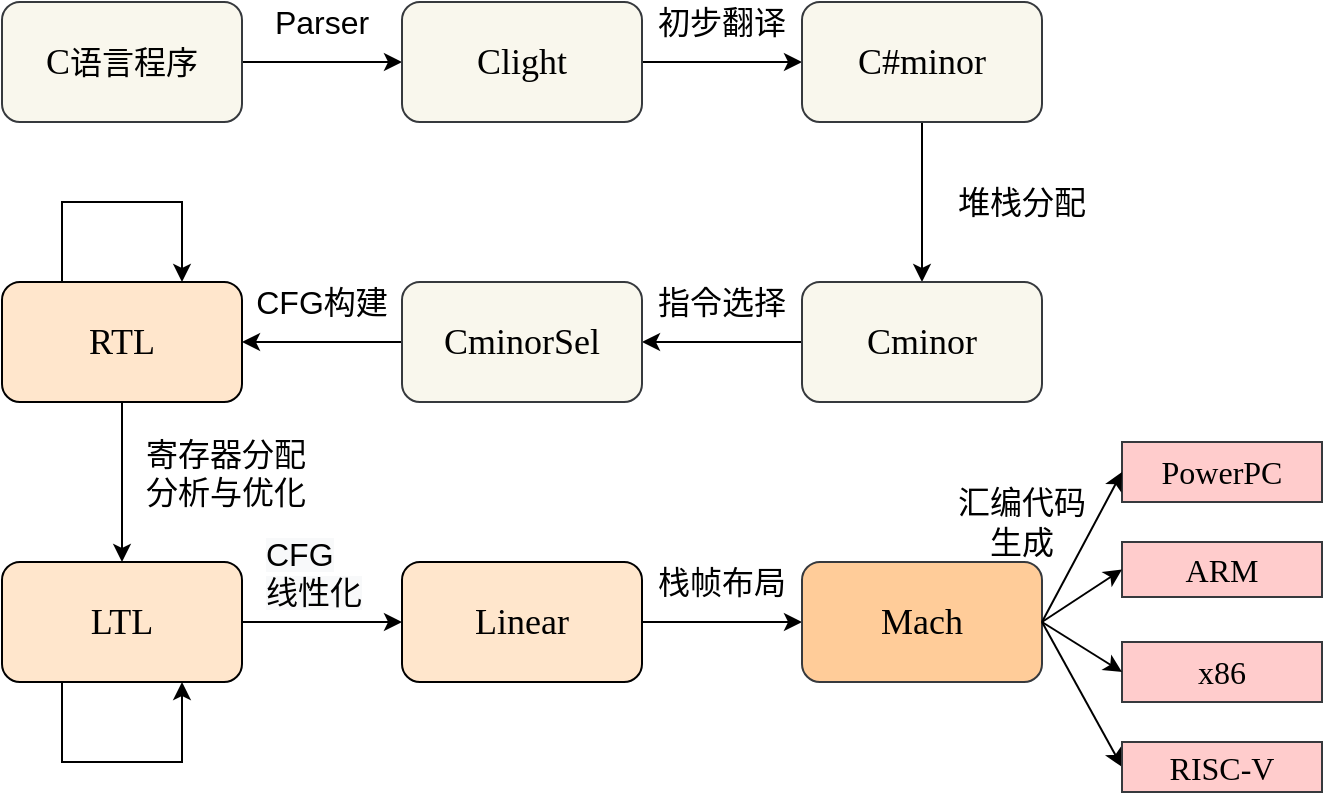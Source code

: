 <mxfile version="22.1.8" type="github">
  <diagram id="l8Hi1uYMy0TQVYjPvtuB" name="Page-1">
    <mxGraphModel dx="982" dy="518" grid="1" gridSize="10" guides="1" tooltips="1" connect="1" arrows="1" fold="1" page="1" pageScale="1" pageWidth="827" pageHeight="1169" math="0" shadow="0">
      <root>
        <mxCell id="0" />
        <mxCell id="1" parent="0" />
        <mxCell id="gXLv3gAdqrJArj2_70os-3" value="" style="edgeStyle=orthogonalEdgeStyle;rounded=0;orthogonalLoop=1;jettySize=auto;html=1;" parent="1" source="gXLv3gAdqrJArj2_70os-1" target="gXLv3gAdqrJArj2_70os-2" edge="1">
          <mxGeometry relative="1" as="geometry" />
        </mxCell>
        <mxCell id="gXLv3gAdqrJArj2_70os-1" value="&lt;font face=&quot;Times New Roman&quot; style=&quot;font-size: 18px&quot;&gt;C&lt;/font&gt;&lt;font face=&quot;Times New Roman&quot; style=&quot;font-size: 16px;&quot;&gt;语言程序&lt;/font&gt;" style="rounded=1;whiteSpace=wrap;html=1;fillColor=#f9f7ed;strokeColor=#36393d;" parent="1" vertex="1">
          <mxGeometry x="130" y="70" width="120" height="60" as="geometry" />
        </mxCell>
        <mxCell id="gXLv3gAdqrJArj2_70os-5" value="" style="edgeStyle=orthogonalEdgeStyle;rounded=0;orthogonalLoop=1;jettySize=auto;html=1;" parent="1" source="gXLv3gAdqrJArj2_70os-2" target="gXLv3gAdqrJArj2_70os-4" edge="1">
          <mxGeometry relative="1" as="geometry" />
        </mxCell>
        <mxCell id="gXLv3gAdqrJArj2_70os-2" value="&lt;font face=&quot;times new roman&quot; style=&quot;font-size: 18px&quot;&gt;Clight&lt;/font&gt;" style="rounded=1;whiteSpace=wrap;html=1;fillColor=#f9f7ed;strokeColor=#36393d;" parent="1" vertex="1">
          <mxGeometry x="330" y="70" width="120" height="60" as="geometry" />
        </mxCell>
        <mxCell id="gXLv3gAdqrJArj2_70os-7" value="" style="edgeStyle=orthogonalEdgeStyle;rounded=0;orthogonalLoop=1;jettySize=auto;html=1;" parent="1" source="gXLv3gAdqrJArj2_70os-4" target="gXLv3gAdqrJArj2_70os-6" edge="1">
          <mxGeometry relative="1" as="geometry" />
        </mxCell>
        <mxCell id="gXLv3gAdqrJArj2_70os-4" value="&lt;font face=&quot;times new roman&quot; style=&quot;font-size: 18px&quot;&gt;C#minor&lt;/font&gt;" style="rounded=1;whiteSpace=wrap;html=1;fillColor=#f9f7ed;strokeColor=#36393d;" parent="1" vertex="1">
          <mxGeometry x="530" y="70" width="120" height="60" as="geometry" />
        </mxCell>
        <mxCell id="gXLv3gAdqrJArj2_70os-9" value="" style="edgeStyle=orthogonalEdgeStyle;rounded=0;orthogonalLoop=1;jettySize=auto;html=1;" parent="1" source="gXLv3gAdqrJArj2_70os-6" target="gXLv3gAdqrJArj2_70os-8" edge="1">
          <mxGeometry relative="1" as="geometry" />
        </mxCell>
        <mxCell id="gXLv3gAdqrJArj2_70os-6" value="&lt;span style=&quot;font-family: &amp;#34;times new roman&amp;#34;&quot;&gt;&lt;font style=&quot;font-size: 18px&quot;&gt;Cminor&lt;/font&gt;&lt;/span&gt;" style="rounded=1;whiteSpace=wrap;html=1;fillColor=#f9f7ed;strokeColor=#36393d;" parent="1" vertex="1">
          <mxGeometry x="530" y="210" width="120" height="60" as="geometry" />
        </mxCell>
        <mxCell id="gXLv3gAdqrJArj2_70os-11" value="" style="edgeStyle=orthogonalEdgeStyle;rounded=0;orthogonalLoop=1;jettySize=auto;html=1;" parent="1" source="gXLv3gAdqrJArj2_70os-8" target="gXLv3gAdqrJArj2_70os-10" edge="1">
          <mxGeometry relative="1" as="geometry" />
        </mxCell>
        <mxCell id="gXLv3gAdqrJArj2_70os-8" value="&lt;span style=&quot;font-family: &amp;#34;times new roman&amp;#34;&quot;&gt;&lt;font style=&quot;font-size: 18px&quot;&gt;CminorSel&lt;/font&gt;&lt;/span&gt;" style="rounded=1;whiteSpace=wrap;html=1;fillColor=#f9f7ed;strokeColor=#36393d;" parent="1" vertex="1">
          <mxGeometry x="330" y="210" width="120" height="60" as="geometry" />
        </mxCell>
        <mxCell id="gXLv3gAdqrJArj2_70os-13" value="" style="edgeStyle=orthogonalEdgeStyle;rounded=0;orthogonalLoop=1;jettySize=auto;html=1;" parent="1" source="gXLv3gAdqrJArj2_70os-10" target="gXLv3gAdqrJArj2_70os-12" edge="1">
          <mxGeometry relative="1" as="geometry" />
        </mxCell>
        <mxCell id="gXLv3gAdqrJArj2_70os-25" style="edgeStyle=orthogonalEdgeStyle;rounded=0;orthogonalLoop=1;jettySize=auto;html=1;exitX=0.25;exitY=0;exitDx=0;exitDy=0;entryX=0.75;entryY=0;entryDx=0;entryDy=0;" parent="1" source="gXLv3gAdqrJArj2_70os-10" target="gXLv3gAdqrJArj2_70os-10" edge="1">
          <mxGeometry relative="1" as="geometry">
            <mxPoint x="250" y="190" as="targetPoint" />
            <Array as="points">
              <mxPoint x="170" y="170" />
              <mxPoint x="230" y="170" />
            </Array>
          </mxGeometry>
        </mxCell>
        <mxCell id="gXLv3gAdqrJArj2_70os-10" value="&lt;font face=&quot;Times New Roman&quot; style=&quot;font-size: 18px&quot;&gt;RTL&lt;/font&gt;" style="rounded=1;whiteSpace=wrap;html=1;fillColor=#ffe6cc;strokeColor=#000000;" parent="1" vertex="1">
          <mxGeometry x="130" y="210" width="120" height="60" as="geometry" />
        </mxCell>
        <mxCell id="gXLv3gAdqrJArj2_70os-15" value="" style="edgeStyle=orthogonalEdgeStyle;rounded=0;orthogonalLoop=1;jettySize=auto;html=1;" parent="1" source="gXLv3gAdqrJArj2_70os-12" target="gXLv3gAdqrJArj2_70os-14" edge="1">
          <mxGeometry relative="1" as="geometry" />
        </mxCell>
        <mxCell id="gXLv3gAdqrJArj2_70os-12" value="&lt;font face=&quot;Times New Roman&quot; style=&quot;font-size: 18px&quot;&gt;LTL&lt;/font&gt;" style="rounded=1;whiteSpace=wrap;html=1;fillColor=#ffe6cc;strokeColor=#000000;" parent="1" vertex="1">
          <mxGeometry x="130" y="350" width="120" height="60" as="geometry" />
        </mxCell>
        <mxCell id="gXLv3gAdqrJArj2_70os-17" value="" style="edgeStyle=orthogonalEdgeStyle;rounded=0;orthogonalLoop=1;jettySize=auto;html=1;" parent="1" source="gXLv3gAdqrJArj2_70os-14" target="gXLv3gAdqrJArj2_70os-16" edge="1">
          <mxGeometry relative="1" as="geometry" />
        </mxCell>
        <mxCell id="gXLv3gAdqrJArj2_70os-14" value="&lt;font face=&quot;Times New Roman&quot; style=&quot;font-size: 18px&quot;&gt;Linear&lt;/font&gt;" style="rounded=1;whiteSpace=wrap;html=1;fillColor=#ffe6cc;strokeColor=#000000;" parent="1" vertex="1">
          <mxGeometry x="330" y="350" width="120" height="60" as="geometry" />
        </mxCell>
        <mxCell id="gXLv3gAdqrJArj2_70os-16" value="&lt;font face=&quot;Times New Roman&quot; style=&quot;font-size: 18px&quot;&gt;Mach&lt;/font&gt;" style="rounded=1;whiteSpace=wrap;html=1;fillColor=#ffcc99;strokeColor=#36393d;" parent="1" vertex="1">
          <mxGeometry x="530" y="350" width="120" height="60" as="geometry" />
        </mxCell>
        <mxCell id="gXLv3gAdqrJArj2_70os-18" value="&lt;font face=&quot;Times New Roman&quot; style=&quot;font-size: 16px;&quot;&gt;PowerPC&lt;/font&gt;" style="rounded=0;whiteSpace=wrap;html=1;fillColor=#ffcccc;strokeColor=#36393d;" parent="1" vertex="1">
          <mxGeometry x="690" y="290" width="100" height="30" as="geometry" />
        </mxCell>
        <mxCell id="gXLv3gAdqrJArj2_70os-19" value="&lt;font face=&quot;Times New Roman&quot; style=&quot;font-size: 16px;&quot;&gt;ARM&lt;/font&gt;" style="rounded=0;whiteSpace=wrap;html=1;fillColor=#ffcccc;strokeColor=#36393d;" parent="1" vertex="1">
          <mxGeometry x="690" y="340" width="100" height="27.5" as="geometry" />
        </mxCell>
        <mxCell id="gXLv3gAdqrJArj2_70os-21" value="" style="endArrow=classic;html=1;entryX=0;entryY=0.5;entryDx=0;entryDy=0;exitX=1;exitY=0.5;exitDx=0;exitDy=0;" parent="1" source="gXLv3gAdqrJArj2_70os-16" target="gXLv3gAdqrJArj2_70os-18" edge="1">
          <mxGeometry width="50" height="50" relative="1" as="geometry">
            <mxPoint x="640" y="380" as="sourcePoint" />
            <mxPoint x="690" y="330" as="targetPoint" />
          </mxGeometry>
        </mxCell>
        <mxCell id="gXLv3gAdqrJArj2_70os-22" value="" style="endArrow=classic;html=1;exitX=1;exitY=0.5;exitDx=0;exitDy=0;entryX=0;entryY=0.5;entryDx=0;entryDy=0;" parent="1" source="gXLv3gAdqrJArj2_70os-16" edge="1" target="gXLv3gAdqrJArj2_70os-19">
          <mxGeometry width="50" height="50" relative="1" as="geometry">
            <mxPoint x="660" y="430" as="sourcePoint" />
            <mxPoint x="690" y="380" as="targetPoint" />
          </mxGeometry>
        </mxCell>
        <mxCell id="gXLv3gAdqrJArj2_70os-23" value="" style="endArrow=classic;html=1;exitX=1;exitY=0.5;exitDx=0;exitDy=0;entryX=0;entryY=0.5;entryDx=0;entryDy=0;" parent="1" source="gXLv3gAdqrJArj2_70os-16" target="5zD1IuwBCVKq18rideUe-6" edge="1">
          <mxGeometry width="50" height="50" relative="1" as="geometry">
            <mxPoint x="470" y="300" as="sourcePoint" />
            <mxPoint x="690" y="445" as="targetPoint" />
          </mxGeometry>
        </mxCell>
        <mxCell id="gXLv3gAdqrJArj2_70os-26" value="&lt;font style=&quot;font-size: 16px;&quot;&gt;初步翻译&lt;/font&gt;" style="text;html=1;strokeColor=none;fillColor=none;align=center;verticalAlign=middle;whiteSpace=wrap;rounded=0;" parent="1" vertex="1">
          <mxGeometry x="450" y="70" width="80" height="20" as="geometry" />
        </mxCell>
        <mxCell id="gXLv3gAdqrJArj2_70os-27" value="&lt;font style=&quot;font-size: 16px;&quot;&gt;指令选择&lt;/font&gt;" style="text;html=1;strokeColor=none;fillColor=none;align=center;verticalAlign=middle;whiteSpace=wrap;rounded=0;fontSize=16;" parent="1" vertex="1">
          <mxGeometry x="450" y="210" width="80" height="20" as="geometry" />
        </mxCell>
        <mxCell id="gXLv3gAdqrJArj2_70os-28" value="&lt;font style=&quot;font-size: 16px;&quot;&gt;CFG构建&lt;/font&gt;" style="text;html=1;strokeColor=none;fillColor=none;align=center;verticalAlign=middle;whiteSpace=wrap;rounded=0;fontSize=16;" parent="1" vertex="1">
          <mxGeometry x="250" y="210" width="80" height="20" as="geometry" />
        </mxCell>
        <mxCell id="gXLv3gAdqrJArj2_70os-29" value="&lt;font style=&quot;font-size: 16px;&quot;&gt;&lt;font style=&quot;font-size: 16px;&quot;&gt;堆栈&lt;/font&gt;&lt;font style=&quot;font-size: 16px;&quot;&gt;分配&lt;/font&gt;&lt;/font&gt;" style="text;html=1;strokeColor=none;fillColor=none;align=center;verticalAlign=middle;whiteSpace=wrap;rounded=0;fontSize=16;" parent="1" vertex="1">
          <mxGeometry x="600" y="160" width="80" height="20" as="geometry" />
        </mxCell>
        <mxCell id="gXLv3gAdqrJArj2_70os-30" value="&lt;div style=&quot;text-align: center; font-size: 16px;&quot;&gt;&lt;font face=&quot;helvetica&quot; style=&quot;font-size: 16px;&quot;&gt;寄存器分配&lt;/font&gt;&lt;/div&gt;&lt;div style=&quot;text-align: center; font-size: 16px;&quot;&gt;&lt;font face=&quot;helvetica&quot;&gt;分析与优化&lt;/font&gt;&lt;/div&gt;" style="text;whiteSpace=wrap;html=1;fontSize=16;" parent="1" vertex="1">
          <mxGeometry x="200" y="280" width="100" height="30" as="geometry" />
        </mxCell>
        <mxCell id="gXLv3gAdqrJArj2_70os-31" value="&lt;span style=&quot;color: rgb(0, 0, 0); font-family: helvetica; font-style: normal; font-weight: 400; letter-spacing: normal; text-align: center; text-indent: 0px; text-transform: none; word-spacing: 0px; background-color: rgb(248, 249, 250); display: inline; float: none; font-size: 16px;&quot;&gt;&lt;font style=&quot;font-size: 16px;&quot;&gt;CFG&lt;br style=&quot;font-size: 16px;&quot;&gt;线性化&lt;/font&gt;&lt;/span&gt;" style="text;whiteSpace=wrap;html=1;fontSize=16;" parent="1" vertex="1">
          <mxGeometry x="260" y="330" width="100" height="30" as="geometry" />
        </mxCell>
        <mxCell id="gXLv3gAdqrJArj2_70os-32" value="&lt;font style=&quot;font-size: 16px;&quot;&gt;栈帧布局&lt;/font&gt;" style="text;html=1;strokeColor=none;fillColor=none;align=center;verticalAlign=middle;whiteSpace=wrap;rounded=0;fontSize=16;" parent="1" vertex="1">
          <mxGeometry x="450" y="350" width="80" height="20" as="geometry" />
        </mxCell>
        <mxCell id="gXLv3gAdqrJArj2_70os-33" value="&lt;font style=&quot;font-size: 16px;&quot;&gt;汇编代码生成&lt;/font&gt;" style="text;html=1;strokeColor=none;fillColor=none;align=center;verticalAlign=middle;whiteSpace=wrap;rounded=0;fontSize=16;" parent="1" vertex="1">
          <mxGeometry x="600" y="320" width="80" height="20" as="geometry" />
        </mxCell>
        <mxCell id="5zD1IuwBCVKq18rideUe-1" style="edgeStyle=orthogonalEdgeStyle;rounded=0;orthogonalLoop=1;jettySize=auto;html=1;exitX=0.25;exitY=0;exitDx=0;exitDy=0;entryX=0.75;entryY=0;entryDx=0;entryDy=0;" edge="1" parent="1">
          <mxGeometry relative="1" as="geometry">
            <mxPoint x="220" y="410" as="targetPoint" />
            <Array as="points">
              <mxPoint x="160" y="450" />
              <mxPoint x="220" y="450" />
            </Array>
            <mxPoint x="160" y="410" as="sourcePoint" />
          </mxGeometry>
        </mxCell>
        <mxCell id="5zD1IuwBCVKq18rideUe-2" value="&lt;span style=&quot;font-size: 16px;&quot;&gt;Parser&lt;/span&gt;" style="text;html=1;strokeColor=none;fillColor=none;align=center;verticalAlign=middle;whiteSpace=wrap;rounded=0;" vertex="1" parent="1">
          <mxGeometry x="250" y="70" width="80" height="20" as="geometry" />
        </mxCell>
        <mxCell id="5zD1IuwBCVKq18rideUe-4" value="&lt;font face=&quot;Times New Roman&quot; style=&quot;font-size: 16px;&quot;&gt;x86&lt;/font&gt;" style="rounded=0;whiteSpace=wrap;html=1;fillColor=#ffcccc;strokeColor=#36393d;" vertex="1" parent="1">
          <mxGeometry x="690" y="390" width="100" height="30" as="geometry" />
        </mxCell>
        <mxCell id="5zD1IuwBCVKq18rideUe-5" value="" style="endArrow=classic;html=1;exitX=1;exitY=0.5;exitDx=0;exitDy=0;entryX=0;entryY=0.5;entryDx=0;entryDy=0;" edge="1" parent="1" source="gXLv3gAdqrJArj2_70os-16" target="5zD1IuwBCVKq18rideUe-4">
          <mxGeometry width="50" height="50" relative="1" as="geometry">
            <mxPoint x="660" y="390" as="sourcePoint" />
            <mxPoint x="700" y="370" as="targetPoint" />
          </mxGeometry>
        </mxCell>
        <mxCell id="5zD1IuwBCVKq18rideUe-6" value="&lt;font style=&quot;font-size: 16px;&quot; face=&quot;Times New Roman&quot;&gt;RISC-V&lt;/font&gt;" style="rounded=0;whiteSpace=wrap;html=1;fillColor=#ffcccc;strokeColor=#36393d;" vertex="1" parent="1">
          <mxGeometry x="690" y="440" width="100" height="25" as="geometry" />
        </mxCell>
      </root>
    </mxGraphModel>
  </diagram>
</mxfile>

